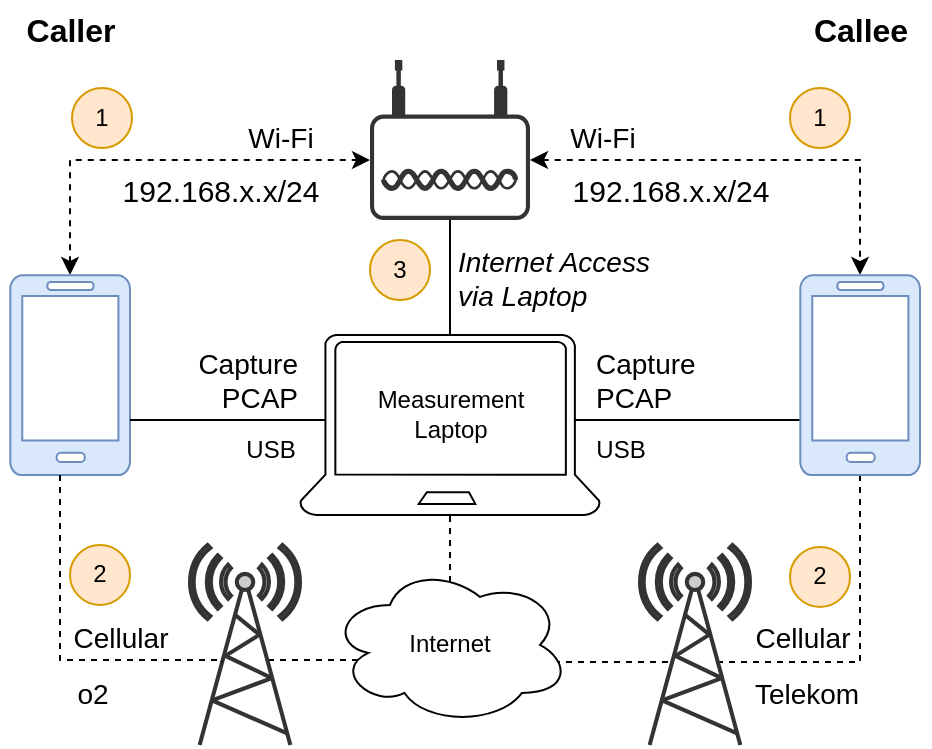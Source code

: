 <mxfile version="24.4.8" type="device">
  <diagram name="Page-1" id="tMPGpnKy-ZowUA-VL0b9">
    <mxGraphModel dx="773" dy="1053" grid="1" gridSize="10" guides="1" tooltips="1" connect="1" arrows="1" fold="1" page="1" pageScale="1" pageWidth="850" pageHeight="1100" math="0" shadow="0">
      <root>
        <mxCell id="0" />
        <mxCell id="1" parent="0" />
        <mxCell id="eUBzGFOjnWwHcONE-PQC-1" value="Wi-Fi" style="edgeStyle=orthogonalEdgeStyle;rounded=0;orthogonalLoop=1;jettySize=auto;html=1;dashed=1;startArrow=classic;startFill=1;verticalAlign=bottom;fontSize=14;" parent="1" source="GLRb8waI0ZLwu5YfJsHA-3" target="voaq_ugr3uCPQvjhjeNq-14" edge="1">
          <mxGeometry x="0.566" relative="1" as="geometry">
            <Array as="points">
              <mxPoint x="85" y="90" />
            </Array>
            <mxPoint as="offset" />
          </mxGeometry>
        </mxCell>
        <mxCell id="GLRb8waI0ZLwu5YfJsHA-3" value="" style="verticalLabelPosition=bottom;html=1;verticalAlign=top;align=center;shape=mxgraph.azure.mobile;pointerEvents=1;fillColor=#dae8fc;strokeColor=#6c8ebf;" parent="1" vertex="1">
          <mxGeometry x="55" y="147.5" width="60" height="100" as="geometry" />
        </mxCell>
        <mxCell id="9_xwfOxW6TAs5Q680CRU-2" value="Cellular" style="edgeStyle=orthogonalEdgeStyle;rounded=0;orthogonalLoop=1;jettySize=auto;html=1;dashed=1;endArrow=none;endFill=0;fontSize=14;verticalAlign=bottom;" edge="1" parent="1" source="9_xwfOxW6TAs5Q680CRU-5">
          <mxGeometry x="0.494" y="-1" relative="1" as="geometry">
            <mxPoint x="480.032" y="250" as="sourcePoint" />
            <mxPoint x="409" y="341" as="targetPoint" />
            <Array as="points">
              <mxPoint x="480" y="341" />
            </Array>
            <mxPoint as="offset" />
          </mxGeometry>
        </mxCell>
        <mxCell id="voaq_ugr3uCPQvjhjeNq-4" value="Caller" style="text;html=1;align=center;verticalAlign=middle;resizable=0;points=[];autosize=1;strokeColor=none;fillColor=none;fontSize=16;fontStyle=1" parent="1" vertex="1">
          <mxGeometry x="50" y="10" width="70" height="30" as="geometry" />
        </mxCell>
        <mxCell id="voaq_ugr3uCPQvjhjeNq-8" value="&lt;div&gt;Capture&lt;/div&gt;&lt;div&gt;PCAP&lt;/div&gt;" style="endArrow=none;html=1;rounded=0;fontSize=14;fontStyle=0;verticalAlign=bottom;edgeStyle=orthogonalEdgeStyle;labelBackgroundColor=none;align=right;" parent="1" source="GLRb8waI0ZLwu5YfJsHA-3" edge="1">
          <mxGeometry x="0.574" width="50" height="50" relative="1" as="geometry">
            <mxPoint x="320" y="292.47" as="sourcePoint" />
            <mxPoint x="213" y="230" as="targetPoint" />
            <Array as="points">
              <mxPoint x="213" y="220" />
            </Array>
            <mxPoint as="offset" />
          </mxGeometry>
        </mxCell>
        <mxCell id="voaq_ugr3uCPQvjhjeNq-9" value="USB" style="text;html=1;align=center;verticalAlign=middle;resizable=0;points=[];autosize=1;strokeColor=none;fillColor=none;" parent="1" vertex="1">
          <mxGeometry x="160" y="220.0" width="50" height="30" as="geometry" />
        </mxCell>
        <mxCell id="voaq_ugr3uCPQvjhjeNq-10" value="Callee" style="text;html=1;align=center;verticalAlign=middle;resizable=0;points=[];autosize=1;strokeColor=none;fillColor=none;fontSize=16;fontStyle=1" parent="1" vertex="1">
          <mxGeometry x="445" y="10" width="70" height="30" as="geometry" />
        </mxCell>
        <mxCell id="voaq_ugr3uCPQvjhjeNq-11" value="&lt;div&gt;Capture&amp;nbsp;&lt;/div&gt;&lt;div&gt;PCAP&lt;/div&gt;" style="endArrow=none;html=1;rounded=0;fontStyle=0;fontSize=14;verticalAlign=bottom;edgeStyle=orthogonalEdgeStyle;labelBackgroundColor=none;align=left;" parent="1" target="9_xwfOxW6TAs5Q680CRU-5" edge="1">
          <mxGeometry x="-0.841" width="50" height="50" relative="1" as="geometry">
            <mxPoint x="337" y="220" as="sourcePoint" />
            <mxPoint x="400" y="220.032" as="targetPoint" />
            <Array as="points">
              <mxPoint x="420" y="220" />
              <mxPoint x="420" y="220" />
            </Array>
            <mxPoint as="offset" />
          </mxGeometry>
        </mxCell>
        <mxCell id="voaq_ugr3uCPQvjhjeNq-12" value="USB" style="text;html=1;align=center;verticalAlign=middle;resizable=0;points=[];autosize=1;strokeColor=none;fillColor=none;" parent="1" vertex="1">
          <mxGeometry x="335" y="220.0" width="50" height="30" as="geometry" />
        </mxCell>
        <mxCell id="voaq_ugr3uCPQvjhjeNq-13" value="&lt;div&gt;Measurement&lt;/div&gt;&lt;div&gt;Laptop&lt;br&gt;&lt;/div&gt;" style="text;html=1;align=center;verticalAlign=middle;resizable=0;points=[];autosize=1;strokeColor=none;fillColor=none;" parent="1" vertex="1">
          <mxGeometry x="225" y="197.47" width="100" height="40" as="geometry" />
        </mxCell>
        <mxCell id="voaq_ugr3uCPQvjhjeNq-14" value="" style="points=[[0.03,0.36,0],[0.18,0,0],[0.5,0.34,0],[0.82,0,0],[0.97,0.36,0],[1,0.67,0],[0.975,0.975,0],[0.5,1,0],[0.025,0.975,0],[0,0.67,0]];verticalLabelPosition=bottom;sketch=0;html=1;verticalAlign=top;aspect=fixed;align=center;pointerEvents=1;shape=mxgraph.cisco19.wireless_access_point;fillColor=#333333;strokeColor=none;" parent="1" vertex="1">
          <mxGeometry x="235" y="40.0" width="80" height="80" as="geometry" />
        </mxCell>
        <mxCell id="voaq_ugr3uCPQvjhjeNq-16" value="&lt;div style=&quot;font-size: 14px;&quot;&gt;Wi-Fi&lt;/div&gt;" style="endArrow=classic;dashed=1;html=1;rounded=0;fontStyle=0;fontSize=14;labelBorderColor=none;textShadow=0;labelBackgroundColor=none;verticalAlign=bottom;spacing=2;edgeStyle=orthogonalEdgeStyle;startArrow=classic;startFill=1;endFill=1;" parent="1" source="voaq_ugr3uCPQvjhjeNq-14" target="9_xwfOxW6TAs5Q680CRU-5" edge="1">
          <mxGeometry x="-0.682" width="50" height="50" relative="1" as="geometry">
            <mxPoint x="320" y="362.47" as="sourcePoint" />
            <mxPoint x="480.032" y="145" as="targetPoint" />
            <Array as="points">
              <mxPoint x="480" y="90" />
            </Array>
            <mxPoint as="offset" />
          </mxGeometry>
        </mxCell>
        <mxCell id="voaq_ugr3uCPQvjhjeNq-22" value="&lt;div&gt;Internet Access&lt;/div&gt;&lt;div&gt;via Laptop&lt;br&gt;&lt;/div&gt;" style="endArrow=none;html=1;rounded=0;fontStyle=2;fontSize=14;labelBorderColor=none;textShadow=0;labelBackgroundColor=none;verticalAlign=middle;labelPosition=right;verticalLabelPosition=middle;align=left;spacingLeft=2;edgeStyle=orthogonalEdgeStyle;" parent="1" source="voaq_ugr3uCPQvjhjeNq-6" target="voaq_ugr3uCPQvjhjeNq-14" edge="1">
          <mxGeometry width="50" height="50" relative="1" as="geometry">
            <mxPoint x="155" y="292.47" as="sourcePoint" />
            <mxPoint x="266" y="272.47" as="targetPoint" />
            <Array as="points" />
            <mxPoint as="offset" />
          </mxGeometry>
        </mxCell>
        <mxCell id="voaq_ugr3uCPQvjhjeNq-6" value="" style="verticalLabelPosition=bottom;html=1;verticalAlign=top;align=center;strokeColor=default;fillColor=#FFFFFF;shape=mxgraph.azure.laptop;pointerEvents=1;" parent="1" vertex="1">
          <mxGeometry x="200" y="177.47" width="150" height="90" as="geometry" />
        </mxCell>
        <mxCell id="eUBzGFOjnWwHcONE-PQC-12" style="edgeStyle=orthogonalEdgeStyle;rounded=0;orthogonalLoop=1;jettySize=auto;html=1;endArrow=none;endFill=0;dashed=1;" parent="1" edge="1">
          <mxGeometry relative="1" as="geometry">
            <mxPoint x="184" y="340" as="sourcePoint" />
            <mxPoint x="229" y="340" as="targetPoint" />
            <Array as="points">
              <mxPoint x="210" y="340" />
              <mxPoint x="210" y="340" />
            </Array>
          </mxGeometry>
        </mxCell>
        <mxCell id="voaq_ugr3uCPQvjhjeNq-23" value="" style="fontColor=#0066CC;verticalAlign=top;verticalLabelPosition=bottom;labelPosition=center;align=center;html=1;outlineConnect=0;fillColor=#CCCCCC;strokeColor=#333333;gradientColor=none;gradientDirection=north;strokeWidth=2;shape=mxgraph.networks.radio_tower;" parent="1" vertex="1">
          <mxGeometry x="145" y="282.47" width="55" height="100" as="geometry" />
        </mxCell>
        <mxCell id="voaq_ugr3uCPQvjhjeNq-24" value="&lt;div style=&quot;font-size: 14px;&quot;&gt;&lt;span style=&quot;background-color: initial;&quot;&gt;Cellular&lt;/span&gt;&lt;/div&gt;" style="endArrow=none;dashed=1;html=1;rounded=0;fontStyle=0;fontSize=14;labelBorderColor=none;textShadow=0;labelBackgroundColor=none;verticalAlign=bottom;edgeStyle=orthogonalEdgeStyle;" parent="1" source="GLRb8waI0ZLwu5YfJsHA-3" edge="1">
          <mxGeometry x="0.404" width="50" height="50" relative="1" as="geometry">
            <mxPoint x="110" y="232.47" as="sourcePoint" />
            <mxPoint x="161" y="341" as="targetPoint" />
            <Array as="points">
              <mxPoint x="80" y="340" />
            </Array>
            <mxPoint as="offset" />
          </mxGeometry>
        </mxCell>
        <mxCell id="RHVGhRYyqxNj4GJr4SZu-1" value="1" style="ellipse;whiteSpace=wrap;html=1;fillColor=#ffe6cc;strokeColor=#d79b00;" parent="1" vertex="1">
          <mxGeometry x="86" y="54" width="30" height="30" as="geometry" />
        </mxCell>
        <mxCell id="RHVGhRYyqxNj4GJr4SZu-3" value="2" style="ellipse;whiteSpace=wrap;html=1;fillColor=#ffe6cc;strokeColor=#d79b00;" parent="1" vertex="1">
          <mxGeometry x="85" y="282.47" width="30" height="30" as="geometry" />
        </mxCell>
        <mxCell id="eUBzGFOjnWwHcONE-PQC-2" value="&lt;span style=&quot;font-size: 15px;&quot;&gt;192.168.x.x/24&lt;/span&gt;" style="text;html=1;align=center;verticalAlign=middle;resizable=0;points=[];autosize=1;strokeColor=none;fillColor=none;spacing=0;" parent="1" vertex="1">
          <mxGeometry x="325" y="90" width="120" height="30" as="geometry" />
        </mxCell>
        <mxCell id="eUBzGFOjnWwHcONE-PQC-3" value="&lt;span style=&quot;font-size: 15px;&quot;&gt;192.168.x.x/24&lt;/span&gt;" style="text;html=1;align=center;verticalAlign=middle;resizable=0;points=[];autosize=1;strokeColor=none;fillColor=none;" parent="1" vertex="1">
          <mxGeometry x="100" y="90" width="120" height="30" as="geometry" />
        </mxCell>
        <mxCell id="eUBzGFOjnWwHcONE-PQC-8" value="1" style="ellipse;whiteSpace=wrap;html=1;fillColor=#ffe6cc;strokeColor=#d79b00;" parent="1" vertex="1">
          <mxGeometry x="445" y="54" width="30" height="30" as="geometry" />
        </mxCell>
        <mxCell id="eUBzGFOjnWwHcONE-PQC-10" value="o2" style="text;html=1;align=center;verticalAlign=middle;resizable=0;points=[];autosize=1;strokeColor=none;fillColor=none;fontSize=14;" parent="1" vertex="1">
          <mxGeometry x="76" y="342.47" width="40" height="30" as="geometry" />
        </mxCell>
        <mxCell id="eUBzGFOjnWwHcONE-PQC-13" style="edgeStyle=orthogonalEdgeStyle;rounded=0;orthogonalLoop=1;jettySize=auto;html=1;endArrow=none;endFill=0;dashed=1;" parent="1" target="voaq_ugr3uCPQvjhjeNq-6" edge="1">
          <mxGeometry relative="1" as="geometry">
            <mxPoint x="275" y="301" as="sourcePoint" />
            <Array as="points">
              <mxPoint x="275" y="281" />
              <mxPoint x="275" y="281" />
            </Array>
          </mxGeometry>
        </mxCell>
        <mxCell id="9_xwfOxW6TAs5Q680CRU-3" style="edgeStyle=orthogonalEdgeStyle;rounded=0;orthogonalLoop=1;jettySize=auto;html=1;endArrow=none;endFill=0;dashed=1;" edge="1" parent="1">
          <mxGeometry relative="1" as="geometry">
            <mxPoint x="328" y="340" as="sourcePoint" />
            <mxPoint x="386" y="341" as="targetPoint" />
            <Array as="points">
              <mxPoint x="328" y="341" />
            </Array>
          </mxGeometry>
        </mxCell>
        <mxCell id="eUBzGFOjnWwHcONE-PQC-11" value="Internet" style="ellipse;shape=cloud;whiteSpace=wrap;html=1;" parent="1" vertex="1">
          <mxGeometry x="215" y="292.47" width="120" height="80" as="geometry" />
        </mxCell>
        <mxCell id="9_xwfOxW6TAs5Q680CRU-1" value="" style="fontColor=#0066CC;verticalAlign=top;verticalLabelPosition=bottom;labelPosition=center;align=center;html=1;outlineConnect=0;fillColor=#CCCCCC;strokeColor=#333333;gradientColor=none;gradientDirection=north;strokeWidth=2;shape=mxgraph.networks.radio_tower;" vertex="1" parent="1">
          <mxGeometry x="370" y="282.47" width="55" height="100" as="geometry" />
        </mxCell>
        <mxCell id="9_xwfOxW6TAs5Q680CRU-4" value="Telekom" style="text;html=1;align=center;verticalAlign=middle;resizable=0;points=[];autosize=1;strokeColor=none;fillColor=none;fontSize=14;spacing=0;" vertex="1" parent="1">
          <mxGeometry x="418" y="342.47" width="70" height="30" as="geometry" />
        </mxCell>
        <mxCell id="9_xwfOxW6TAs5Q680CRU-5" value="" style="verticalLabelPosition=bottom;html=1;verticalAlign=top;align=center;shape=mxgraph.azure.mobile;pointerEvents=1;fillColor=#dae8fc;strokeColor=#6c8ebf;" vertex="1" parent="1">
          <mxGeometry x="450" y="147.5" width="60" height="100" as="geometry" />
        </mxCell>
        <mxCell id="9_xwfOxW6TAs5Q680CRU-6" value="2" style="ellipse;whiteSpace=wrap;html=1;fillColor=#ffe6cc;strokeColor=#d79b00;" vertex="1" parent="1">
          <mxGeometry x="445" y="283.47" width="30" height="30" as="geometry" />
        </mxCell>
        <mxCell id="9_xwfOxW6TAs5Q680CRU-7" value="3" style="ellipse;whiteSpace=wrap;html=1;fillColor=#ffe6cc;strokeColor=#d79b00;" vertex="1" parent="1">
          <mxGeometry x="235" y="130.0" width="30" height="30" as="geometry" />
        </mxCell>
      </root>
    </mxGraphModel>
  </diagram>
</mxfile>
